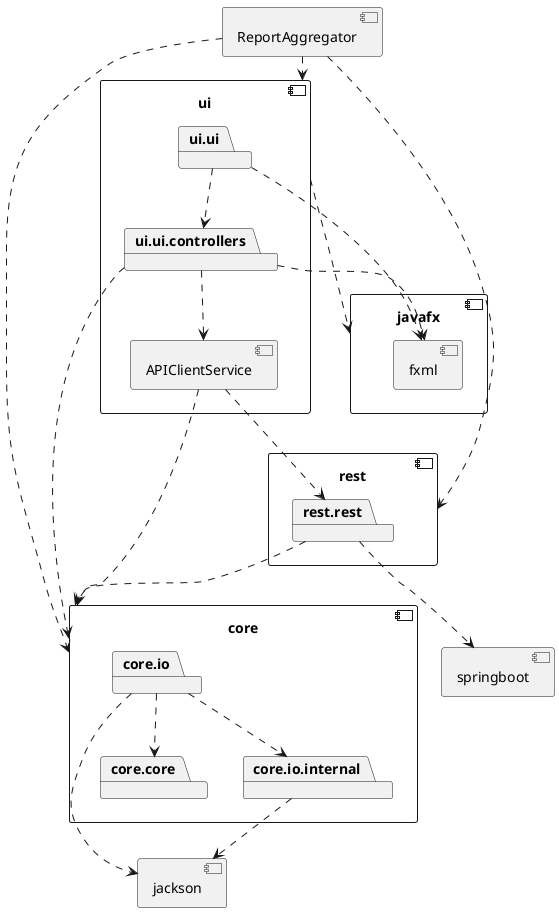 
@startuml

component core {
	package core.core
	package core.io
	package core.io.internal
}

component jackson {
}

component ReportAggregator{
}

component ui {
	package ui.ui
	package ui.ui.controllers
	component APIClientService{
	}
}

component javafx {
    component fxml{
    }
}

component rest {
    package rest.rest
}

component springboot{
}

ReportAggregator ..> rest
ReportAggregator ..> core
ReportAggregator ..> ui
core.io ..> core.core
core.io ..> core.io.internal
core.io ..> jackson
core.io.internal ..> jackson

ui.ui ..> ui.ui.controllers
ui.ui.controllers ..> core

ui ..> javafx
ui.ui ..> fxml
ui.ui.controllers ..> fxml
APIClientService ..> rest.rest
APIClientService ..> core
ui.ui.controllers ..> APIClientService

rest.rest ..> core
rest.rest ..> springboot


@enduml

